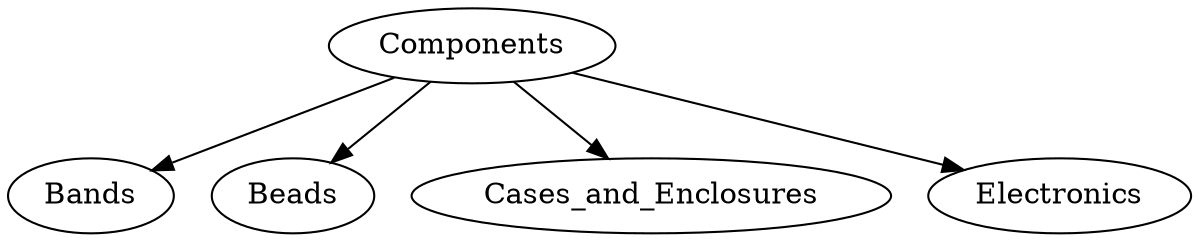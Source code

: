 /* Generate in command line:
dot -Tpng components-1.gv -o components-1.png */
//rankedDir=LR, 

digraph G  { 
	//graph [splines=ortho]
	//node [shape=box] Bands Beads Cases_and_Enclosures Electronics

	node [shape=ellipse]
	Components -> {Bands Beads Cases_and_Enclosures Electronics}
}